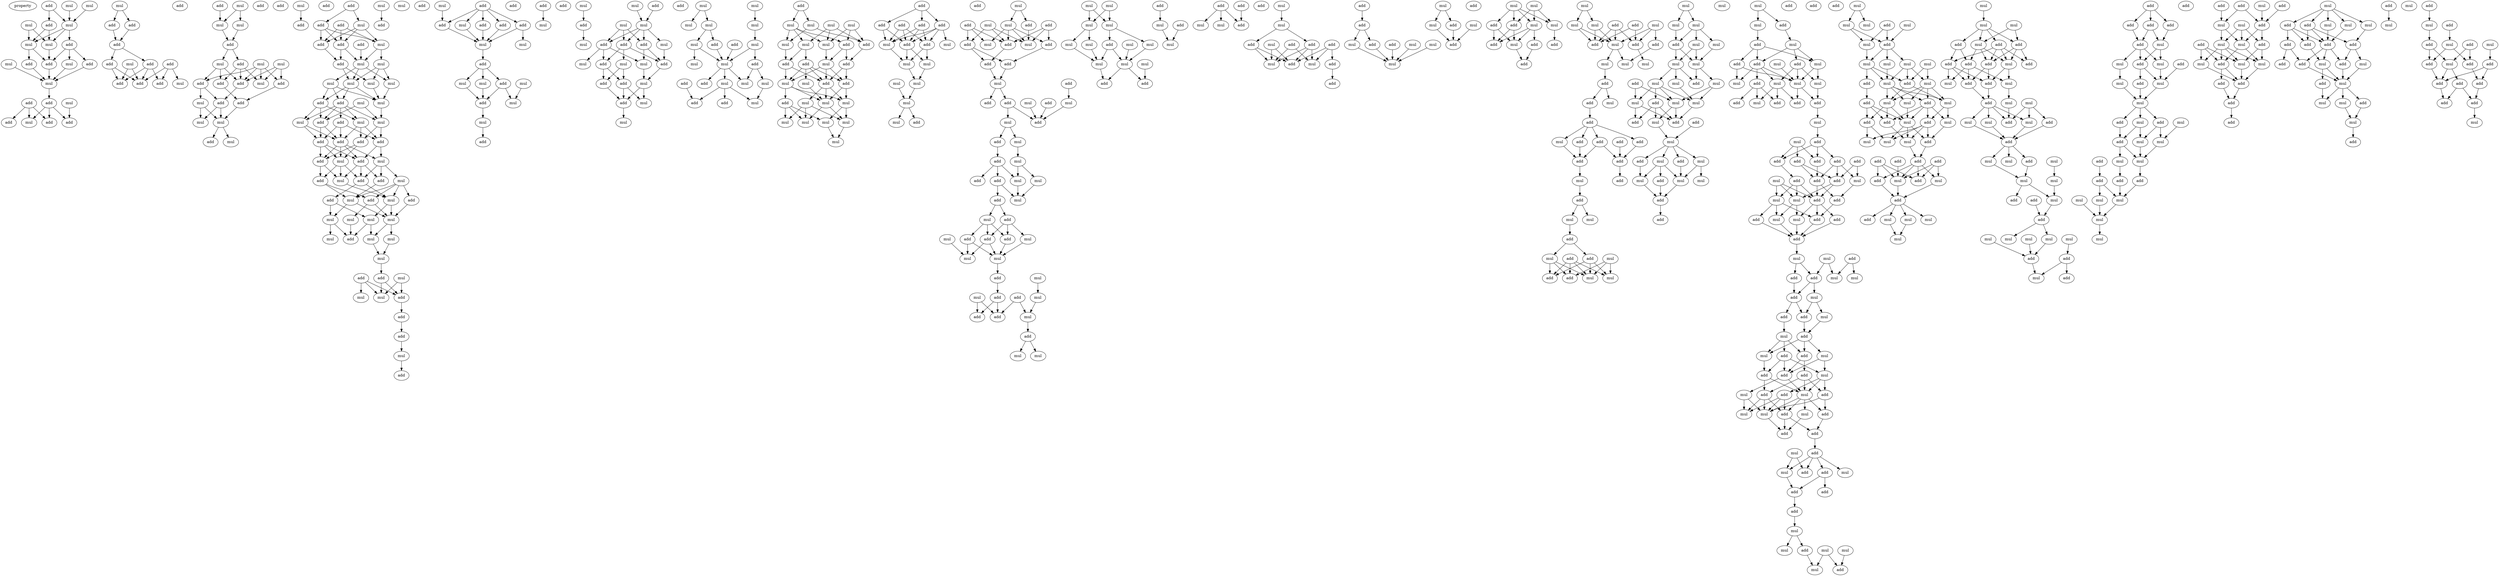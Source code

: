 digraph {
    node [fontcolor=black]
    property [mul=2,lf=1.5]
    0 [ label = add ];
    1 [ label = mul ];
    2 [ label = mul ];
    3 [ label = mul ];
    4 [ label = mul ];
    5 [ label = add ];
    6 [ label = mul ];
    7 [ label = mul ];
    8 [ label = add ];
    9 [ label = mul ];
    10 [ label = add ];
    11 [ label = add ];
    12 [ label = add ];
    13 [ label = mul ];
    14 [ label = mul ];
    15 [ label = add ];
    16 [ label = add ];
    17 [ label = mul ];
    18 [ label = add ];
    19 [ label = mul ];
    20 [ label = add ];
    21 [ label = add ];
    22 [ label = mul ];
    23 [ label = add ];
    24 [ label = add ];
    25 [ label = add ];
    26 [ label = add ];
    27 [ label = add ];
    28 [ label = add ];
    29 [ label = mul ];
    30 [ label = add ];
    31 [ label = add ];
    32 [ label = mul ];
    33 [ label = add ];
    34 [ label = add ];
    35 [ label = add ];
    36 [ label = mul ];
    37 [ label = mul ];
    38 [ label = mul ];
    39 [ label = add ];
    40 [ label = add ];
    41 [ label = mul ];
    42 [ label = mul ];
    43 [ label = mul ];
    44 [ label = add ];
    45 [ label = add ];
    46 [ label = add ];
    47 [ label = add ];
    48 [ label = mul ];
    49 [ label = add ];
    50 [ label = add ];
    51 [ label = mul ];
    52 [ label = mul ];
    53 [ label = mul ];
    54 [ label = add ];
    55 [ label = add ];
    56 [ label = add ];
    57 [ label = mul ];
    58 [ label = mul ];
    59 [ label = add ];
    60 [ label = add ];
    61 [ label = add ];
    62 [ label = mul ];
    63 [ label = add ];
    64 [ label = add ];
    65 [ label = add ];
    66 [ label = add ];
    67 [ label = mul ];
    68 [ label = add ];
    69 [ label = add ];
    70 [ label = mul ];
    71 [ label = mul ];
    72 [ label = mul ];
    73 [ label = mul ];
    74 [ label = mul ];
    75 [ label = mul ];
    76 [ label = mul ];
    77 [ label = add ];
    78 [ label = add ];
    79 [ label = mul ];
    80 [ label = mul ];
    81 [ label = add ];
    82 [ label = mul ];
    83 [ label = mul ];
    84 [ label = add ];
    85 [ label = add ];
    86 [ label = add ];
    87 [ label = add ];
    88 [ label = add ];
    89 [ label = add ];
    90 [ label = mul ];
    91 [ label = mul ];
    92 [ label = add ];
    93 [ label = add ];
    94 [ label = mul ];
    95 [ label = add ];
    96 [ label = mul ];
    97 [ label = add ];
    98 [ label = add ];
    99 [ label = add ];
    100 [ label = add ];
    101 [ label = mul ];
    102 [ label = mul ];
    103 [ label = mul ];
    104 [ label = mul ];
    105 [ label = mul ];
    106 [ label = mul ];
    107 [ label = mul ];
    108 [ label = add ];
    109 [ label = mul ];
    110 [ label = mul ];
    111 [ label = mul ];
    112 [ label = add ];
    113 [ label = add ];
    114 [ label = mul ];
    115 [ label = mul ];
    116 [ label = mul ];
    117 [ label = mul ];
    118 [ label = add ];
    119 [ label = mul ];
    120 [ label = add ];
    121 [ label = add ];
    122 [ label = add ];
    123 [ label = add ];
    124 [ label = mul ];
    125 [ label = add ];
    126 [ label = add ];
    127 [ label = mul ];
    128 [ label = mul ];
    129 [ label = add ];
    130 [ label = add ];
    131 [ label = add ];
    132 [ label = add ];
    133 [ label = mul ];
    134 [ label = mul ];
    135 [ label = add ];
    136 [ label = mul ];
    137 [ label = add ];
    138 [ label = mul ];
    139 [ label = add ];
    140 [ label = mul ];
    141 [ label = add ];
    142 [ label = mul ];
    143 [ label = mul ];
    144 [ label = add ];
    145 [ label = mul ];
    146 [ label = add ];
    147 [ label = add ];
    148 [ label = mul ];
    149 [ label = add ];
    150 [ label = mul ];
    151 [ label = mul ];
    152 [ label = add ];
    153 [ label = add ];
    154 [ label = mul ];
    155 [ label = mul ];
    156 [ label = add ];
    157 [ label = add ];
    158 [ label = add ];
    159 [ label = mul ];
    160 [ label = mul ];
    161 [ label = add ];
    162 [ label = mul ];
    163 [ label = add ];
    164 [ label = mul ];
    165 [ label = add ];
    166 [ label = add ];
    167 [ label = mul ];
    168 [ label = mul ];
    169 [ label = add ];
    170 [ label = mul ];
    171 [ label = mul ];
    172 [ label = mul ];
    173 [ label = mul ];
    174 [ label = mul ];
    175 [ label = mul ];
    176 [ label = mul ];
    177 [ label = add ];
    178 [ label = mul ];
    179 [ label = add ];
    180 [ label = mul ];
    181 [ label = add ];
    182 [ label = mul ];
    183 [ label = add ];
    184 [ label = mul ];
    185 [ label = add ];
    186 [ label = mul ];
    187 [ label = mul ];
    188 [ label = add ];
    189 [ label = mul ];
    190 [ label = add ];
    191 [ label = add ];
    192 [ label = mul ];
    193 [ label = mul ];
    194 [ label = mul ];
    195 [ label = mul ];
    196 [ label = add ];
    197 [ label = add ];
    198 [ label = mul ];
    199 [ label = mul ];
    200 [ label = mul ];
    201 [ label = add ];
    202 [ label = add ];
    203 [ label = mul ];
    204 [ label = add ];
    205 [ label = mul ];
    206 [ label = add ];
    207 [ label = add ];
    208 [ label = mul ];
    209 [ label = mul ];
    210 [ label = mul ];
    211 [ label = mul ];
    212 [ label = add ];
    213 [ label = mul ];
    214 [ label = mul ];
    215 [ label = mul ];
    216 [ label = mul ];
    217 [ label = mul ];
    218 [ label = add ];
    219 [ label = add ];
    220 [ label = add ];
    221 [ label = add ];
    222 [ label = add ];
    223 [ label = add ];
    224 [ label = mul ];
    225 [ label = add ];
    226 [ label = add ];
    227 [ label = mul ];
    228 [ label = mul ];
    229 [ label = mul ];
    230 [ label = mul ];
    231 [ label = mul ];
    232 [ label = mul ];
    233 [ label = mul ];
    234 [ label = add ];
    235 [ label = mul ];
    236 [ label = mul ];
    237 [ label = add ];
    238 [ label = add ];
    239 [ label = add ];
    240 [ label = mul ];
    241 [ label = add ];
    242 [ label = mul ];
    243 [ label = mul ];
    244 [ label = add ];
    245 [ label = add ];
    246 [ label = add ];
    247 [ label = add ];
    248 [ label = add ];
    249 [ label = mul ];
    250 [ label = add ];
    251 [ label = mul ];
    252 [ label = mul ];
    253 [ label = add ];
    254 [ label = add ];
    255 [ label = add ];
    256 [ label = mul ];
    257 [ label = add ];
    258 [ label = mul ];
    259 [ label = mul ];
    260 [ label = add ];
    261 [ label = add ];
    262 [ label = add ];
    263 [ label = mul ];
    264 [ label = mul ];
    265 [ label = add ];
    266 [ label = mul ];
    267 [ label = mul ];
    268 [ label = add ];
    269 [ label = add ];
    270 [ label = add ];
    271 [ label = mul ];
    272 [ label = mul ];
    273 [ label = add ];
    274 [ label = mul ];
    275 [ label = mul ];
    276 [ label = add ];
    277 [ label = mul ];
    278 [ label = add ];
    279 [ label = mul ];
    280 [ label = add ];
    281 [ label = mul ];
    282 [ label = add ];
    283 [ label = add ];
    284 [ label = mul ];
    285 [ label = add ];
    286 [ label = mul ];
    287 [ label = mul ];
    288 [ label = mul ];
    289 [ label = mul ];
    290 [ label = mul ];
    291 [ label = mul ];
    292 [ label = mul ];
    293 [ label = mul ];
    294 [ label = mul ];
    295 [ label = mul ];
    296 [ label = add ];
    297 [ label = mul ];
    298 [ label = mul ];
    299 [ label = mul ];
    300 [ label = add ];
    301 [ label = add ];
    302 [ label = add ];
    303 [ label = add ];
    304 [ label = mul ];
    305 [ label = mul ];
    306 [ label = add ];
    307 [ label = add ];
    308 [ label = mul ];
    309 [ label = add ];
    310 [ label = add ];
    311 [ label = mul ];
    312 [ label = mul ];
    313 [ label = mul ];
    314 [ label = add ];
    315 [ label = add ];
    316 [ label = add ];
    317 [ label = mul ];
    318 [ label = add ];
    319 [ label = mul ];
    320 [ label = add ];
    321 [ label = add ];
    322 [ label = mul ];
    323 [ label = add ];
    324 [ label = add ];
    325 [ label = add ];
    326 [ label = mul ];
    327 [ label = add ];
    328 [ label = mul ];
    329 [ label = add ];
    330 [ label = mul ];
    331 [ label = mul ];
    332 [ label = mul ];
    333 [ label = mul ];
    334 [ label = mul ];
    335 [ label = add ];
    336 [ label = add ];
    337 [ label = add ];
    338 [ label = mul ];
    339 [ label = mul ];
    340 [ label = add ];
    341 [ label = mul ];
    342 [ label = mul ];
    343 [ label = add ];
    344 [ label = add ];
    345 [ label = add ];
    346 [ label = add ];
    347 [ label = mul ];
    348 [ label = add ];
    349 [ label = mul ];
    350 [ label = mul ];
    351 [ label = mul ];
    352 [ label = mul ];
    353 [ label = add ];
    354 [ label = add ];
    355 [ label = add ];
    356 [ label = mul ];
    357 [ label = add ];
    358 [ label = add ];
    359 [ label = mul ];
    360 [ label = mul ];
    361 [ label = mul ];
    362 [ label = add ];
    363 [ label = add ];
    364 [ label = mul ];
    365 [ label = add ];
    366 [ label = mul ];
    367 [ label = add ];
    368 [ label = add ];
    369 [ label = add ];
    370 [ label = add ];
    371 [ label = add ];
    372 [ label = add ];
    373 [ label = add ];
    374 [ label = mul ];
    375 [ label = add ];
    376 [ label = mul ];
    377 [ label = mul ];
    378 [ label = add ];
    379 [ label = mul ];
    380 [ label = mul ];
    381 [ label = add ];
    382 [ label = add ];
    383 [ label = mul ];
    384 [ label = add ];
    385 [ label = add ];
    386 [ label = mul ];
    387 [ label = mul ];
    388 [ label = mul ];
    389 [ label = mul ];
    390 [ label = mul ];
    391 [ label = mul ];
    392 [ label = add ];
    393 [ label = mul ];
    394 [ label = mul ];
    395 [ label = mul ];
    396 [ label = mul ];
    397 [ label = mul ];
    398 [ label = add ];
    399 [ label = add ];
    400 [ label = mul ];
    401 [ label = add ];
    402 [ label = mul ];
    403 [ label = mul ];
    404 [ label = mul ];
    405 [ label = add ];
    406 [ label = mul ];
    407 [ label = add ];
    408 [ label = add ];
    409 [ label = mul ];
    410 [ label = add ];
    411 [ label = mul ];
    412 [ label = add ];
    413 [ label = mul ];
    414 [ label = add ];
    415 [ label = mul ];
    416 [ label = mul ];
    417 [ label = mul ];
    418 [ label = add ];
    419 [ label = mul ];
    420 [ label = add ];
    421 [ label = add ];
    422 [ label = add ];
    423 [ label = mul ];
    424 [ label = add ];
    425 [ label = mul ];
    426 [ label = mul ];
    427 [ label = add ];
    428 [ label = add ];
    429 [ label = add ];
    430 [ label = mul ];
    431 [ label = mul ];
    432 [ label = mul ];
    433 [ label = mul ];
    434 [ label = add ];
    435 [ label = mul ];
    436 [ label = mul ];
    437 [ label = add ];
    438 [ label = add ];
    439 [ label = add ];
    440 [ label = add ];
    441 [ label = mul ];
    442 [ label = add ];
    443 [ label = mul ];
    444 [ label = add ];
    445 [ label = add ];
    446 [ label = add ];
    447 [ label = add ];
    448 [ label = add ];
    449 [ label = mul ];
    450 [ label = add ];
    451 [ label = mul ];
    452 [ label = add ];
    453 [ label = add ];
    454 [ label = mul ];
    455 [ label = add ];
    456 [ label = add ];
    457 [ label = mul ];
    458 [ label = mul ];
    459 [ label = mul ];
    460 [ label = add ];
    461 [ label = add ];
    462 [ label = add ];
    463 [ label = add ];
    464 [ label = mul ];
    465 [ label = add ];
    466 [ label = mul ];
    467 [ label = add ];
    468 [ label = add ];
    469 [ label = mul ];
    470 [ label = mul ];
    471 [ label = add ];
    472 [ label = mul ];
    473 [ label = add ];
    474 [ label = add ];
    475 [ label = add ];
    476 [ label = mul ];
    477 [ label = add ];
    478 [ label = mul ];
    479 [ label = mul ];
    480 [ label = mul ];
    481 [ label = add ];
    482 [ label = add ];
    483 [ label = add ];
    484 [ label = mul ];
    485 [ label = add ];
    486 [ label = add ];
    487 [ label = mul ];
    488 [ label = add ];
    489 [ label = add ];
    490 [ label = add ];
    491 [ label = mul ];
    492 [ label = add ];
    493 [ label = mul ];
    494 [ label = mul ];
    495 [ label = add ];
    496 [ label = mul ];
    497 [ label = add ];
    498 [ label = add ];
    499 [ label = add ];
    500 [ label = mul ];
    501 [ label = add ];
    502 [ label = mul ];
    503 [ label = add ];
    504 [ label = mul ];
    505 [ label = add ];
    506 [ label = add ];
    507 [ label = add ];
    508 [ label = mul ];
    509 [ label = mul ];
    510 [ label = mul ];
    511 [ label = add ];
    512 [ label = add ];
    513 [ label = mul ];
    514 [ label = add ];
    515 [ label = mul ];
    516 [ label = mul ];
    517 [ label = add ];
    518 [ label = mul ];
    519 [ label = mul ];
    520 [ label = mul ];
    521 [ label = add ];
    522 [ label = mul ];
    523 [ label = mul ];
    524 [ label = mul ];
    525 [ label = mul ];
    526 [ label = mul ];
    527 [ label = mul ];
    528 [ label = add ];
    529 [ label = mul ];
    530 [ label = add ];
    531 [ label = mul ];
    532 [ label = add ];
    533 [ label = add ];
    534 [ label = mul ];
    535 [ label = mul ];
    536 [ label = mul ];
    537 [ label = add ];
    538 [ label = mul ];
    539 [ label = add ];
    540 [ label = add ];
    541 [ label = mul ];
    542 [ label = mul ];
    543 [ label = add ];
    544 [ label = mul ];
    545 [ label = add ];
    546 [ label = add ];
    547 [ label = add ];
    548 [ label = add ];
    549 [ label = add ];
    550 [ label = add ];
    551 [ label = mul ];
    552 [ label = mul ];
    553 [ label = add ];
    554 [ label = add ];
    555 [ label = mul ];
    556 [ label = mul ];
    557 [ label = mul ];
    558 [ label = mul ];
    559 [ label = mul ];
    560 [ label = mul ];
    561 [ label = mul ];
    562 [ label = add ];
    563 [ label = add ];
    564 [ label = mul ];
    565 [ label = add ];
    566 [ label = add ];
    567 [ label = mul ];
    568 [ label = add ];
    569 [ label = add ];
    570 [ label = add ];
    571 [ label = add ];
    572 [ label = mul ];
    573 [ label = mul ];
    574 [ label = add ];
    575 [ label = mul ];
    576 [ label = mul ];
    577 [ label = add ];
    578 [ label = mul ];
    579 [ label = mul ];
    580 [ label = mul ];
    581 [ label = add ];
    582 [ label = add ];
    583 [ label = add ];
    584 [ label = mul ];
    585 [ label = mul ];
    586 [ label = add ];
    587 [ label = mul ];
    588 [ label = mul ];
    589 [ label = mul ];
    590 [ label = add ];
    591 [ label = add ];
    592 [ label = mul ];
    593 [ label = add ];
    594 [ label = mul ];
    595 [ label = mul ];
    596 [ label = mul ];
    597 [ label = mul ];
    598 [ label = mul ];
    599 [ label = add ];
    600 [ label = add ];
    601 [ label = add ];
    602 [ label = add ];
    603 [ label = mul ];
    604 [ label = add ];
    605 [ label = add ];
    606 [ label = add ];
    607 [ label = mul ];
    608 [ label = add ];
    609 [ label = mul ];
    610 [ label = add ];
    611 [ label = add ];
    612 [ label = mul ];
    613 [ label = mul ];
    614 [ label = add ];
    615 [ label = mul ];
    616 [ label = mul ];
    617 [ label = mul ];
    618 [ label = mul ];
    619 [ label = add ];
    620 [ label = add ];
    621 [ label = mul ];
    622 [ label = add ];
    623 [ label = mul ];
    624 [ label = add ];
    625 [ label = mul ];
    626 [ label = mul ];
    627 [ label = add ];
    628 [ label = add ];
    629 [ label = add ];
    630 [ label = mul ];
    631 [ label = add ];
    632 [ label = mul ];
    633 [ label = mul ];
    634 [ label = mul ];
    635 [ label = add ];
    636 [ label = mul ];
    637 [ label = mul ];
    638 [ label = add ];
    639 [ label = add ];
    640 [ label = mul ];
    641 [ label = add ];
    642 [ label = mul ];
    643 [ label = mul ];
    644 [ label = add ];
    645 [ label = add ];
    646 [ label = mul ];
    647 [ label = add ];
    648 [ label = mul ];
    649 [ label = mul ];
    650 [ label = mul ];
    651 [ label = add ];
    652 [ label = add ];
    653 [ label = add ];
    654 [ label = add ];
    655 [ label = mul ];
    656 [ label = add ];
    657 [ label = mul ];
    658 [ label = mul ];
    659 [ label = mul ];
    660 [ label = add ];
    661 [ label = add ];
    662 [ label = add ];
    663 [ label = add ];
    664 [ label = add ];
    665 [ label = add ];
    666 [ label = add ];
    667 [ label = mul ];
    668 [ label = add ];
    669 [ label = mul ];
    670 [ label = add ];
    671 [ label = mul ];
    672 [ label = add ];
    673 [ label = mul ];
    674 [ label = mul ];
    675 [ label = add ];
    676 [ label = mul ];
    677 [ label = mul ];
    678 [ label = mul ];
    679 [ label = add ];
    680 [ label = add ];
    681 [ label = add ];
    682 [ label = mul ];
    683 [ label = mul ];
    684 [ label = add ];
    685 [ label = mul ];
    686 [ label = add ];
    687 [ label = mul ];
    688 [ label = add ];
    689 [ label = add ];
    690 [ label = add ];
    691 [ label = add ];
    692 [ label = add ];
    693 [ label = add ];
    694 [ label = add ];
    695 [ label = add ];
    696 [ label = mul ];
    0 -> 4 [ name = 0 ];
    0 -> 5 [ name = 1 ];
    1 -> 4 [ name = 2 ];
    2 -> 4 [ name = 3 ];
    3 -> 6 [ name = 4 ];
    3 -> 7 [ name = 5 ];
    4 -> 6 [ name = 6 ];
    4 -> 7 [ name = 7 ];
    4 -> 8 [ name = 8 ];
    5 -> 6 [ name = 9 ];
    5 -> 7 [ name = 10 ];
    6 -> 10 [ name = 11 ];
    7 -> 10 [ name = 12 ];
    7 -> 12 [ name = 13 ];
    8 -> 10 [ name = 14 ];
    8 -> 11 [ name = 15 ];
    8 -> 13 [ name = 16 ];
    9 -> 14 [ name = 17 ];
    10 -> 14 [ name = 18 ];
    11 -> 14 [ name = 19 ];
    12 -> 14 [ name = 20 ];
    13 -> 14 [ name = 21 ];
    14 -> 16 [ name = 22 ];
    15 -> 18 [ name = 23 ];
    15 -> 19 [ name = 24 ];
    15 -> 20 [ name = 25 ];
    16 -> 19 [ name = 26 ];
    16 -> 20 [ name = 27 ];
    16 -> 21 [ name = 28 ];
    17 -> 21 [ name = 29 ];
    22 -> 23 [ name = 30 ];
    22 -> 24 [ name = 31 ];
    23 -> 26 [ name = 32 ];
    24 -> 26 [ name = 33 ];
    26 -> 28 [ name = 34 ];
    26 -> 30 [ name = 35 ];
    27 -> 31 [ name = 36 ];
    27 -> 32 [ name = 37 ];
    27 -> 34 [ name = 38 ];
    28 -> 33 [ name = 39 ];
    28 -> 34 [ name = 40 ];
    29 -> 33 [ name = 41 ];
    29 -> 34 [ name = 42 ];
    30 -> 31 [ name = 43 ];
    30 -> 33 [ name = 44 ];
    30 -> 34 [ name = 45 ];
    35 -> 37 [ name = 46 ];
    36 -> 37 [ name = 47 ];
    36 -> 38 [ name = 48 ];
    37 -> 39 [ name = 49 ];
    38 -> 39 [ name = 50 ];
    39 -> 40 [ name = 51 ];
    39 -> 42 [ name = 52 ];
    40 -> 44 [ name = 53 ];
    40 -> 47 [ name = 54 ];
    40 -> 48 [ name = 55 ];
    41 -> 45 [ name = 56 ];
    41 -> 47 [ name = 57 ];
    41 -> 48 [ name = 58 ];
    42 -> 44 [ name = 59 ];
    42 -> 46 [ name = 60 ];
    42 -> 47 [ name = 61 ];
    43 -> 45 [ name = 62 ];
    43 -> 46 [ name = 63 ];
    43 -> 47 [ name = 64 ];
    43 -> 48 [ name = 65 ];
    44 -> 49 [ name = 66 ];
    45 -> 49 [ name = 67 ];
    46 -> 50 [ name = 68 ];
    46 -> 51 [ name = 69 ];
    47 -> 50 [ name = 70 ];
    49 -> 53 [ name = 71 ];
    50 -> 52 [ name = 72 ];
    50 -> 53 [ name = 73 ];
    51 -> 52 [ name = 74 ];
    51 -> 53 [ name = 75 ];
    53 -> 54 [ name = 76 ];
    53 -> 57 [ name = 77 ];
    58 -> 59 [ name = 78 ];
    61 -> 62 [ name = 79 ];
    61 -> 64 [ name = 80 ];
    62 -> 65 [ name = 81 ];
    62 -> 67 [ name = 82 ];
    62 -> 68 [ name = 83 ];
    63 -> 65 [ name = 84 ];
    63 -> 67 [ name = 85 ];
    63 -> 68 [ name = 86 ];
    64 -> 65 [ name = 87 ];
    64 -> 67 [ name = 88 ];
    64 -> 68 [ name = 89 ];
    65 -> 69 [ name = 90 ];
    65 -> 71 [ name = 91 ];
    66 -> 71 [ name = 92 ];
    67 -> 70 [ name = 93 ];
    67 -> 71 [ name = 94 ];
    68 -> 69 [ name = 95 ];
    69 -> 72 [ name = 96 ];
    69 -> 74 [ name = 97 ];
    70 -> 72 [ name = 98 ];
    70 -> 73 [ name = 99 ];
    70 -> 74 [ name = 100 ];
    71 -> 72 [ name = 101 ];
    71 -> 73 [ name = 102 ];
    71 -> 75 [ name = 103 ];
    72 -> 76 [ name = 104 ];
    72 -> 77 [ name = 105 ];
    72 -> 78 [ name = 106 ];
    73 -> 76 [ name = 107 ];
    74 -> 76 [ name = 108 ];
    75 -> 76 [ name = 109 ];
    75 -> 77 [ name = 110 ];
    75 -> 78 [ name = 111 ];
    76 -> 82 [ name = 112 ];
    77 -> 80 [ name = 113 ];
    77 -> 81 [ name = 114 ];
    77 -> 82 [ name = 115 ];
    77 -> 83 [ name = 116 ];
    77 -> 84 [ name = 117 ];
    78 -> 80 [ name = 118 ];
    78 -> 81 [ name = 119 ];
    78 -> 83 [ name = 120 ];
    79 -> 81 [ name = 121 ];
    79 -> 82 [ name = 122 ];
    80 -> 87 [ name = 123 ];
    80 -> 88 [ name = 124 ];
    81 -> 87 [ name = 125 ];
    81 -> 88 [ name = 126 ];
    82 -> 85 [ name = 127 ];
    82 -> 86 [ name = 128 ];
    83 -> 85 [ name = 129 ];
    83 -> 86 [ name = 130 ];
    83 -> 88 [ name = 131 ];
    84 -> 86 [ name = 132 ];
    84 -> 87 [ name = 133 ];
    84 -> 88 [ name = 134 ];
    85 -> 91 [ name = 135 ];
    85 -> 92 [ name = 136 ];
    86 -> 89 [ name = 137 ];
    86 -> 90 [ name = 138 ];
    87 -> 89 [ name = 139 ];
    87 -> 91 [ name = 140 ];
    87 -> 92 [ name = 141 ];
    88 -> 89 [ name = 142 ];
    88 -> 90 [ name = 143 ];
    88 -> 91 [ name = 144 ];
    88 -> 92 [ name = 145 ];
    89 -> 93 [ name = 146 ];
    89 -> 94 [ name = 147 ];
    89 -> 97 [ name = 148 ];
    90 -> 93 [ name = 149 ];
    90 -> 96 [ name = 150 ];
    90 -> 97 [ name = 151 ];
    91 -> 93 [ name = 152 ];
    91 -> 94 [ name = 153 ];
    91 -> 95 [ name = 154 ];
    92 -> 94 [ name = 155 ];
    92 -> 95 [ name = 156 ];
    93 -> 100 [ name = 157 ];
    93 -> 101 [ name = 158 ];
    94 -> 101 [ name = 159 ];
    95 -> 99 [ name = 160 ];
    95 -> 102 [ name = 161 ];
    96 -> 98 [ name = 162 ];
    96 -> 99 [ name = 163 ];
    96 -> 101 [ name = 164 ];
    96 -> 102 [ name = 165 ];
    97 -> 102 [ name = 166 ];
    98 -> 104 [ name = 167 ];
    99 -> 104 [ name = 168 ];
    99 -> 105 [ name = 169 ];
    100 -> 103 [ name = 170 ];
    100 -> 106 [ name = 171 ];
    101 -> 104 [ name = 172 ];
    101 -> 106 [ name = 173 ];
    102 -> 103 [ name = 174 ];
    102 -> 104 [ name = 175 ];
    103 -> 108 [ name = 176 ];
    103 -> 110 [ name = 177 ];
    104 -> 107 [ name = 178 ];
    104 -> 109 [ name = 179 ];
    105 -> 108 [ name = 180 ];
    106 -> 108 [ name = 181 ];
    106 -> 109 [ name = 182 ];
    107 -> 111 [ name = 183 ];
    109 -> 111 [ name = 184 ];
    111 -> 113 [ name = 185 ];
    112 -> 116 [ name = 186 ];
    112 -> 119 [ name = 187 ];
    112 -> 120 [ name = 188 ];
    113 -> 116 [ name = 189 ];
    113 -> 120 [ name = 190 ];
    114 -> 116 [ name = 191 ];
    114 -> 120 [ name = 192 ];
    115 -> 118 [ name = 193 ];
    120 -> 121 [ name = 194 ];
    121 -> 122 [ name = 195 ];
    122 -> 124 [ name = 196 ];
    124 -> 125 [ name = 197 ];
    126 -> 128 [ name = 198 ];
    126 -> 129 [ name = 199 ];
    126 -> 130 [ name = 200 ];
    126 -> 131 [ name = 201 ];
    126 -> 132 [ name = 202 ];
    127 -> 129 [ name = 203 ];
    128 -> 134 [ name = 204 ];
    129 -> 134 [ name = 205 ];
    130 -> 134 [ name = 206 ];
    131 -> 134 [ name = 207 ];
    132 -> 133 [ name = 208 ];
    132 -> 134 [ name = 209 ];
    134 -> 135 [ name = 210 ];
    135 -> 136 [ name = 211 ];
    135 -> 139 [ name = 212 ];
    135 -> 140 [ name = 213 ];
    136 -> 141 [ name = 214 ];
    138 -> 142 [ name = 215 ];
    139 -> 141 [ name = 216 ];
    139 -> 142 [ name = 217 ];
    140 -> 141 [ name = 218 ];
    141 -> 143 [ name = 219 ];
    143 -> 147 [ name = 220 ];
    144 -> 145 [ name = 221 ];
    148 -> 149 [ name = 222 ];
    149 -> 150 [ name = 223 ];
    151 -> 154 [ name = 224 ];
    153 -> 154 [ name = 225 ];
    154 -> 156 [ name = 226 ];
    154 -> 157 [ name = 227 ];
    154 -> 158 [ name = 228 ];
    154 -> 159 [ name = 229 ];
    155 -> 156 [ name = 230 ];
    155 -> 157 [ name = 231 ];
    155 -> 158 [ name = 232 ];
    156 -> 160 [ name = 233 ];
    156 -> 161 [ name = 234 ];
    156 -> 163 [ name = 235 ];
    157 -> 161 [ name = 236 ];
    157 -> 162 [ name = 237 ];
    158 -> 162 [ name = 238 ];
    158 -> 163 [ name = 239 ];
    158 -> 164 [ name = 240 ];
    159 -> 161 [ name = 241 ];
    160 -> 165 [ name = 242 ];
    160 -> 166 [ name = 243 ];
    161 -> 167 [ name = 244 ];
    162 -> 167 [ name = 245 ];
    163 -> 165 [ name = 246 ];
    163 -> 166 [ name = 247 ];
    165 -> 169 [ name = 248 ];
    166 -> 168 [ name = 249 ];
    166 -> 169 [ name = 250 ];
    167 -> 168 [ name = 251 ];
    167 -> 169 [ name = 252 ];
    169 -> 170 [ name = 253 ];
    171 -> 174 [ name = 254 ];
    171 -> 175 [ name = 255 ];
    172 -> 173 [ name = 256 ];
    173 -> 176 [ name = 257 ];
    174 -> 177 [ name = 258 ];
    174 -> 178 [ name = 259 ];
    176 -> 181 [ name = 260 ];
    176 -> 182 [ name = 261 ];
    177 -> 182 [ name = 262 ];
    178 -> 180 [ name = 263 ];
    178 -> 182 [ name = 264 ];
    179 -> 182 [ name = 265 ];
    181 -> 184 [ name = 266 ];
    181 -> 187 [ name = 267 ];
    182 -> 185 [ name = 268 ];
    182 -> 186 [ name = 269 ];
    182 -> 187 [ name = 270 ];
    183 -> 188 [ name = 271 ];
    184 -> 189 [ name = 272 ];
    186 -> 188 [ name = 273 ];
    186 -> 189 [ name = 274 ];
    186 -> 190 [ name = 275 ];
    191 -> 194 [ name = 276 ];
    191 -> 195 [ name = 277 ];
    192 -> 197 [ name = 278 ];
    192 -> 199 [ name = 279 ];
    192 -> 200 [ name = 280 ];
    193 -> 196 [ name = 281 ];
    193 -> 197 [ name = 282 ];
    193 -> 200 [ name = 283 ];
    194 -> 196 [ name = 284 ];
    194 -> 198 [ name = 285 ];
    194 -> 199 [ name = 286 ];
    194 -> 200 [ name = 287 ];
    195 -> 197 [ name = 288 ];
    195 -> 198 [ name = 289 ];
    196 -> 201 [ name = 290 ];
    196 -> 203 [ name = 291 ];
    197 -> 201 [ name = 292 ];
    198 -> 202 [ name = 293 ];
    199 -> 202 [ name = 294 ];
    199 -> 204 [ name = 295 ];
    200 -> 203 [ name = 296 ];
    201 -> 206 [ name = 297 ];
    201 -> 207 [ name = 298 ];
    202 -> 205 [ name = 299 ];
    202 -> 206 [ name = 300 ];
    203 -> 205 [ name = 301 ];
    203 -> 206 [ name = 302 ];
    203 -> 207 [ name = 303 ];
    204 -> 205 [ name = 304 ];
    204 -> 206 [ name = 305 ];
    204 -> 207 [ name = 306 ];
    204 -> 208 [ name = 307 ];
    205 -> 210 [ name = 308 ];
    205 -> 211 [ name = 309 ];
    205 -> 212 [ name = 310 ];
    206 -> 209 [ name = 311 ];
    206 -> 210 [ name = 312 ];
    206 -> 211 [ name = 313 ];
    207 -> 210 [ name = 314 ];
    207 -> 211 [ name = 315 ];
    208 -> 210 [ name = 316 ];
    209 -> 214 [ name = 317 ];
    209 -> 215 [ name = 318 ];
    209 -> 216 [ name = 319 ];
    210 -> 214 [ name = 320 ];
    210 -> 215 [ name = 321 ];
    211 -> 213 [ name = 322 ];
    211 -> 214 [ name = 323 ];
    212 -> 213 [ name = 324 ];
    212 -> 215 [ name = 325 ];
    212 -> 216 [ name = 326 ];
    213 -> 217 [ name = 327 ];
    214 -> 217 [ name = 328 ];
    218 -> 219 [ name = 329 ];
    218 -> 220 [ name = 330 ];
    218 -> 222 [ name = 331 ];
    219 -> 224 [ name = 332 ];
    219 -> 225 [ name = 333 ];
    219 -> 226 [ name = 334 ];
    219 -> 227 [ name = 335 ];
    220 -> 224 [ name = 336 ];
    220 -> 225 [ name = 337 ];
    220 -> 226 [ name = 338 ];
    221 -> 224 [ name = 339 ];
    221 -> 225 [ name = 340 ];
    221 -> 226 [ name = 341 ];
    222 -> 224 [ name = 342 ];
    222 -> 226 [ name = 343 ];
    224 -> 229 [ name = 344 ];
    225 -> 228 [ name = 345 ];
    225 -> 229 [ name = 346 ];
    226 -> 228 [ name = 347 ];
    226 -> 229 [ name = 348 ];
    228 -> 231 [ name = 349 ];
    229 -> 231 [ name = 350 ];
    230 -> 232 [ name = 351 ];
    231 -> 232 [ name = 352 ];
    232 -> 233 [ name = 353 ];
    232 -> 234 [ name = 354 ];
    235 -> 236 [ name = 355 ];
    235 -> 237 [ name = 356 ];
    236 -> 241 [ name = 357 ];
    236 -> 242 [ name = 358 ];
    236 -> 243 [ name = 359 ];
    236 -> 244 [ name = 360 ];
    237 -> 242 [ name = 361 ];
    238 -> 243 [ name = 362 ];
    238 -> 244 [ name = 363 ];
    238 -> 245 [ name = 364 ];
    239 -> 241 [ name = 365 ];
    239 -> 242 [ name = 366 ];
    239 -> 244 [ name = 367 ];
    240 -> 242 [ name = 368 ];
    240 -> 244 [ name = 369 ];
    240 -> 245 [ name = 370 ];
    241 -> 247 [ name = 371 ];
    244 -> 246 [ name = 372 ];
    245 -> 246 [ name = 373 ];
    245 -> 247 [ name = 374 ];
    246 -> 249 [ name = 375 ];
    247 -> 249 [ name = 376 ];
    248 -> 252 [ name = 377 ];
    249 -> 250 [ name = 378 ];
    249 -> 253 [ name = 379 ];
    251 -> 255 [ name = 380 ];
    252 -> 255 [ name = 381 ];
    253 -> 255 [ name = 382 ];
    253 -> 256 [ name = 383 ];
    254 -> 255 [ name = 384 ];
    256 -> 257 [ name = 385 ];
    256 -> 258 [ name = 386 ];
    257 -> 260 [ name = 387 ];
    258 -> 259 [ name = 388 ];
    259 -> 263 [ name = 389 ];
    259 -> 264 [ name = 390 ];
    260 -> 261 [ name = 391 ];
    260 -> 262 [ name = 392 ];
    260 -> 264 [ name = 393 ];
    262 -> 265 [ name = 394 ];
    262 -> 266 [ name = 395 ];
    263 -> 266 [ name = 396 ];
    264 -> 266 [ name = 397 ];
    265 -> 267 [ name = 398 ];
    265 -> 268 [ name = 399 ];
    267 -> 269 [ name = 400 ];
    267 -> 270 [ name = 401 ];
    267 -> 273 [ name = 402 ];
    268 -> 269 [ name = 403 ];
    268 -> 271 [ name = 404 ];
    268 -> 273 [ name = 405 ];
    269 -> 274 [ name = 406 ];
    269 -> 275 [ name = 407 ];
    270 -> 274 [ name = 408 ];
    270 -> 275 [ name = 409 ];
    271 -> 274 [ name = 410 ];
    272 -> 275 [ name = 411 ];
    273 -> 274 [ name = 412 ];
    274 -> 276 [ name = 413 ];
    276 -> 278 [ name = 414 ];
    277 -> 279 [ name = 415 ];
    278 -> 282 [ name = 416 ];
    278 -> 283 [ name = 417 ];
    279 -> 284 [ name = 418 ];
    280 -> 283 [ name = 419 ];
    280 -> 284 [ name = 420 ];
    281 -> 282 [ name = 421 ];
    281 -> 283 [ name = 422 ];
    284 -> 285 [ name = 423 ];
    285 -> 286 [ name = 424 ];
    285 -> 289 [ name = 425 ];
    287 -> 290 [ name = 426 ];
    287 -> 291 [ name = 427 ];
    288 -> 290 [ name = 428 ];
    288 -> 291 [ name = 429 ];
    290 -> 293 [ name = 430 ];
    290 -> 294 [ name = 431 ];
    291 -> 292 [ name = 432 ];
    291 -> 296 [ name = 433 ];
    292 -> 299 [ name = 434 ];
    293 -> 298 [ name = 435 ];
    294 -> 298 [ name = 436 ];
    295 -> 299 [ name = 437 ];
    296 -> 298 [ name = 438 ];
    296 -> 299 [ name = 439 ];
    297 -> 301 [ name = 440 ];
    298 -> 300 [ name = 441 ];
    299 -> 300 [ name = 442 ];
    299 -> 301 [ name = 443 ];
    302 -> 304 [ name = 444 ];
    303 -> 305 [ name = 445 ];
    304 -> 305 [ name = 446 ];
    306 -> 308 [ name = 447 ];
    306 -> 309 [ name = 448 ];
    306 -> 311 [ name = 449 ];
    307 -> 309 [ name = 450 ];
    312 -> 313 [ name = 451 ];
    313 -> 316 [ name = 452 ];
    313 -> 318 [ name = 453 ];
    314 -> 319 [ name = 454 ];
    314 -> 320 [ name = 455 ];
    314 -> 321 [ name = 456 ];
    315 -> 319 [ name = 457 ];
    315 -> 322 [ name = 458 ];
    316 -> 320 [ name = 459 ];
    316 -> 322 [ name = 460 ];
    317 -> 320 [ name = 461 ];
    317 -> 322 [ name = 462 ];
    318 -> 319 [ name = 463 ];
    318 -> 320 [ name = 464 ];
    318 -> 322 [ name = 465 ];
    321 -> 323 [ name = 466 ];
    324 -> 325 [ name = 467 ];
    325 -> 326 [ name = 468 ];
    325 -> 329 [ name = 469 ];
    326 -> 331 [ name = 470 ];
    327 -> 331 [ name = 471 ];
    328 -> 331 [ name = 472 ];
    329 -> 331 [ name = 473 ];
    330 -> 331 [ name = 474 ];
    332 -> 333 [ name = 475 ];
    332 -> 335 [ name = 476 ];
    333 -> 337 [ name = 477 ];
    334 -> 337 [ name = 478 ];
    335 -> 337 [ name = 479 ];
    338 -> 340 [ name = 480 ];
    338 -> 341 [ name = 481 ];
    338 -> 342 [ name = 482 ];
    339 -> 340 [ name = 483 ];
    339 -> 341 [ name = 484 ];
    339 -> 342 [ name = 485 ];
    339 -> 343 [ name = 486 ];
    340 -> 346 [ name = 487 ];
    340 -> 347 [ name = 488 ];
    341 -> 344 [ name = 489 ];
    341 -> 346 [ name = 490 ];
    341 -> 347 [ name = 491 ];
    342 -> 345 [ name = 492 ];
    343 -> 346 [ name = 493 ];
    343 -> 347 [ name = 494 ];
    344 -> 348 [ name = 495 ];
    347 -> 348 [ name = 496 ];
    349 -> 350 [ name = 497 ];
    349 -> 352 [ name = 498 ];
    350 -> 356 [ name = 499 ];
    350 -> 358 [ name = 500 ];
    351 -> 355 [ name = 501 ];
    351 -> 356 [ name = 502 ];
    351 -> 357 [ name = 503 ];
    352 -> 356 [ name = 504 ];
    352 -> 358 [ name = 505 ];
    353 -> 355 [ name = 506 ];
    353 -> 358 [ name = 507 ];
    354 -> 355 [ name = 508 ];
    354 -> 356 [ name = 509 ];
    354 -> 358 [ name = 510 ];
    355 -> 359 [ name = 511 ];
    356 -> 360 [ name = 512 ];
    356 -> 361 [ name = 513 ];
    357 -> 361 [ name = 514 ];
    360 -> 362 [ name = 515 ];
    362 -> 363 [ name = 516 ];
    362 -> 364 [ name = 517 ];
    363 -> 365 [ name = 518 ];
    365 -> 366 [ name = 519 ];
    365 -> 368 [ name = 520 ];
    365 -> 369 [ name = 521 ];
    365 -> 370 [ name = 522 ];
    366 -> 372 [ name = 523 ];
    367 -> 371 [ name = 524 ];
    368 -> 372 [ name = 525 ];
    369 -> 371 [ name = 526 ];
    370 -> 371 [ name = 527 ];
    370 -> 372 [ name = 528 ];
    371 -> 373 [ name = 529 ];
    372 -> 374 [ name = 530 ];
    374 -> 375 [ name = 531 ];
    375 -> 376 [ name = 532 ];
    375 -> 377 [ name = 533 ];
    376 -> 378 [ name = 534 ];
    378 -> 379 [ name = 535 ];
    378 -> 382 [ name = 536 ];
    379 -> 384 [ name = 537 ];
    379 -> 385 [ name = 538 ];
    379 -> 386 [ name = 539 ];
    380 -> 383 [ name = 540 ];
    380 -> 385 [ name = 541 ];
    380 -> 386 [ name = 542 ];
    381 -> 383 [ name = 543 ];
    381 -> 384 [ name = 544 ];
    381 -> 385 [ name = 545 ];
    381 -> 386 [ name = 546 ];
    382 -> 383 [ name = 547 ];
    382 -> 384 [ name = 548 ];
    382 -> 386 [ name = 549 ];
    387 -> 388 [ name = 550 ];
    387 -> 390 [ name = 551 ];
    388 -> 392 [ name = 552 ];
    390 -> 391 [ name = 553 ];
    390 -> 392 [ name = 554 ];
    390 -> 393 [ name = 555 ];
    391 -> 394 [ name = 556 ];
    391 -> 395 [ name = 557 ];
    392 -> 394 [ name = 558 ];
    392 -> 395 [ name = 559 ];
    393 -> 395 [ name = 560 ];
    394 -> 397 [ name = 561 ];
    394 -> 399 [ name = 562 ];
    394 -> 400 [ name = 563 ];
    395 -> 396 [ name = 564 ];
    395 -> 399 [ name = 565 ];
    396 -> 402 [ name = 566 ];
    396 -> 403 [ name = 567 ];
    397 -> 401 [ name = 568 ];
    397 -> 402 [ name = 569 ];
    397 -> 403 [ name = 570 ];
    397 -> 404 [ name = 571 ];
    398 -> 402 [ name = 572 ];
    398 -> 404 [ name = 573 ];
    400 -> 403 [ name = 574 ];
    401 -> 405 [ name = 575 ];
    401 -> 406 [ name = 576 ];
    401 -> 407 [ name = 577 ];
    402 -> 406 [ name = 578 ];
    402 -> 407 [ name = 579 ];
    403 -> 407 [ name = 580 ];
    404 -> 405 [ name = 581 ];
    404 -> 407 [ name = 582 ];
    406 -> 409 [ name = 583 ];
    408 -> 409 [ name = 584 ];
    409 -> 410 [ name = 585 ];
    409 -> 411 [ name = 586 ];
    409 -> 412 [ name = 587 ];
    409 -> 413 [ name = 588 ];
    410 -> 417 [ name = 589 ];
    411 -> 415 [ name = 590 ];
    411 -> 416 [ name = 591 ];
    412 -> 415 [ name = 592 ];
    413 -> 414 [ name = 593 ];
    413 -> 415 [ name = 594 ];
    413 -> 417 [ name = 595 ];
    414 -> 418 [ name = 596 ];
    415 -> 418 [ name = 597 ];
    417 -> 418 [ name = 598 ];
    418 -> 420 [ name = 599 ];
    419 -> 421 [ name = 600 ];
    419 -> 423 [ name = 601 ];
    421 -> 425 [ name = 602 ];
    423 -> 424 [ name = 603 ];
    424 -> 426 [ name = 604 ];
    424 -> 428 [ name = 605 ];
    424 -> 429 [ name = 606 ];
    425 -> 426 [ name = 607 ];
    425 -> 427 [ name = 608 ];
    425 -> 428 [ name = 609 ];
    426 -> 432 [ name = 610 ];
    426 -> 433 [ name = 611 ];
    427 -> 431 [ name = 612 ];
    427 -> 432 [ name = 613 ];
    427 -> 433 [ name = 614 ];
    428 -> 431 [ name = 615 ];
    428 -> 432 [ name = 616 ];
    428 -> 434 [ name = 617 ];
    428 -> 435 [ name = 618 ];
    429 -> 432 [ name = 619 ];
    429 -> 435 [ name = 620 ];
    430 -> 432 [ name = 621 ];
    431 -> 436 [ name = 622 ];
    431 -> 437 [ name = 623 ];
    431 -> 438 [ name = 624 ];
    432 -> 438 [ name = 625 ];
    432 -> 440 [ name = 626 ];
    433 -> 440 [ name = 627 ];
    434 -> 436 [ name = 628 ];
    434 -> 437 [ name = 629 ];
    434 -> 439 [ name = 630 ];
    440 -> 441 [ name = 631 ];
    441 -> 442 [ name = 632 ];
    442 -> 444 [ name = 633 ];
    442 -> 446 [ name = 634 ];
    442 -> 447 [ name = 635 ];
    443 -> 444 [ name = 636 ];
    443 -> 445 [ name = 637 ];
    443 -> 446 [ name = 638 ];
    444 -> 452 [ name = 639 ];
    445 -> 452 [ name = 640 ];
    445 -> 453 [ name = 641 ];
    446 -> 450 [ name = 642 ];
    447 -> 449 [ name = 643 ];
    447 -> 452 [ name = 644 ];
    447 -> 453 [ name = 645 ];
    448 -> 449 [ name = 646 ];
    448 -> 453 [ name = 647 ];
    449 -> 456 [ name = 648 ];
    450 -> 454 [ name = 649 ];
    450 -> 455 [ name = 650 ];
    450 -> 457 [ name = 651 ];
    451 -> 454 [ name = 652 ];
    451 -> 455 [ name = 653 ];
    451 -> 457 [ name = 654 ];
    452 -> 455 [ name = 655 ];
    452 -> 456 [ name = 656 ];
    453 -> 455 [ name = 657 ];
    453 -> 457 [ name = 658 ];
    454 -> 459 [ name = 659 ];
    454 -> 460 [ name = 660 ];
    454 -> 462 [ name = 661 ];
    455 -> 458 [ name = 662 ];
    455 -> 461 [ name = 663 ];
    455 -> 462 [ name = 664 ];
    456 -> 462 [ name = 665 ];
    457 -> 458 [ name = 666 ];
    457 -> 459 [ name = 667 ];
    458 -> 463 [ name = 668 ];
    459 -> 463 [ name = 669 ];
    460 -> 463 [ name = 670 ];
    461 -> 463 [ name = 671 ];
    462 -> 463 [ name = 672 ];
    463 -> 466 [ name = 673 ];
    464 -> 467 [ name = 674 ];
    464 -> 470 [ name = 675 ];
    465 -> 469 [ name = 676 ];
    465 -> 470 [ name = 677 ];
    466 -> 467 [ name = 678 ];
    466 -> 468 [ name = 679 ];
    467 -> 471 [ name = 680 ];
    467 -> 472 [ name = 681 ];
    468 -> 471 [ name = 682 ];
    471 -> 474 [ name = 683 ];
    471 -> 475 [ name = 684 ];
    472 -> 475 [ name = 685 ];
    472 -> 476 [ name = 686 ];
    474 -> 478 [ name = 687 ];
    475 -> 477 [ name = 688 ];
    476 -> 477 [ name = 689 ];
    477 -> 479 [ name = 690 ];
    477 -> 480 [ name = 691 ];
    477 -> 481 [ name = 692 ];
    478 -> 479 [ name = 693 ];
    478 -> 481 [ name = 694 ];
    478 -> 482 [ name = 695 ];
    479 -> 486 [ name = 696 ];
    480 -> 483 [ name = 697 ];
    480 -> 484 [ name = 698 ];
    481 -> 483 [ name = 699 ];
    481 -> 485 [ name = 700 ];
    482 -> 483 [ name = 701 ];
    482 -> 484 [ name = 702 ];
    482 -> 486 [ name = 703 ];
    483 -> 487 [ name = 704 ];
    483 -> 491 [ name = 705 ];
    484 -> 488 [ name = 706 ];
    484 -> 489 [ name = 707 ];
    484 -> 491 [ name = 708 ];
    485 -> 488 [ name = 709 ];
    485 -> 490 [ name = 710 ];
    485 -> 491 [ name = 711 ];
    486 -> 490 [ name = 712 ];
    486 -> 491 [ name = 713 ];
    487 -> 493 [ name = 714 ];
    487 -> 494 [ name = 715 ];
    488 -> 492 [ name = 716 ];
    488 -> 494 [ name = 717 ];
    489 -> 493 [ name = 718 ];
    489 -> 494 [ name = 719 ];
    489 -> 495 [ name = 720 ];
    490 -> 493 [ name = 721 ];
    490 -> 494 [ name = 722 ];
    490 -> 495 [ name = 723 ];
    491 -> 492 [ name = 724 ];
    491 -> 494 [ name = 725 ];
    491 -> 495 [ name = 726 ];
    491 -> 496 [ name = 727 ];
    492 -> 497 [ name = 728 ];
    494 -> 498 [ name = 729 ];
    495 -> 497 [ name = 730 ];
    495 -> 498 [ name = 731 ];
    496 -> 498 [ name = 732 ];
    497 -> 499 [ name = 733 ];
    499 -> 501 [ name = 734 ];
    499 -> 502 [ name = 735 ];
    499 -> 503 [ name = 736 ];
    499 -> 504 [ name = 737 ];
    500 -> 501 [ name = 738 ];
    500 -> 504 [ name = 739 ];
    503 -> 505 [ name = 740 ];
    503 -> 506 [ name = 741 ];
    504 -> 505 [ name = 742 ];
    505 -> 507 [ name = 743 ];
    507 -> 508 [ name = 744 ];
    508 -> 509 [ name = 745 ];
    508 -> 511 [ name = 746 ];
    510 -> 514 [ name = 747 ];
    511 -> 515 [ name = 748 ];
    513 -> 514 [ name = 749 ];
    513 -> 515 [ name = 750 ];
    516 -> 519 [ name = 751 ];
    516 -> 520 [ name = 752 ];
    517 -> 521 [ name = 753 ];
    517 -> 522 [ name = 754 ];
    518 -> 521 [ name = 755 ];
    519 -> 521 [ name = 756 ];
    519 -> 522 [ name = 757 ];
    521 -> 523 [ name = 758 ];
    521 -> 525 [ name = 759 ];
    521 -> 526 [ name = 760 ];
    522 -> 523 [ name = 761 ];
    523 -> 527 [ name = 762 ];
    523 -> 528 [ name = 763 ];
    523 -> 530 [ name = 764 ];
    524 -> 529 [ name = 765 ];
    524 -> 530 [ name = 766 ];
    525 -> 527 [ name = 767 ];
    526 -> 527 [ name = 768 ];
    526 -> 529 [ name = 769 ];
    526 -> 530 [ name = 770 ];
    527 -> 531 [ name = 771 ];
    527 -> 533 [ name = 772 ];
    527 -> 534 [ name = 773 ];
    527 -> 535 [ name = 774 ];
    528 -> 532 [ name = 775 ];
    529 -> 531 [ name = 776 ];
    529 -> 533 [ name = 777 ];
    529 -> 534 [ name = 778 ];
    529 -> 535 [ name = 779 ];
    530 -> 534 [ name = 780 ];
    530 -> 535 [ name = 781 ];
    531 -> 538 [ name = 782 ];
    532 -> 537 [ name = 783 ];
    532 -> 538 [ name = 784 ];
    532 -> 540 [ name = 785 ];
    533 -> 536 [ name = 786 ];
    533 -> 537 [ name = 787 ];
    533 -> 538 [ name = 788 ];
    533 -> 539 [ name = 789 ];
    534 -> 536 [ name = 790 ];
    534 -> 539 [ name = 791 ];
    535 -> 537 [ name = 792 ];
    535 -> 538 [ name = 793 ];
    535 -> 540 [ name = 794 ];
    536 -> 543 [ name = 795 ];
    537 -> 542 [ name = 796 ];
    538 -> 541 [ name = 797 ];
    538 -> 542 [ name = 798 ];
    538 -> 543 [ name = 799 ];
    539 -> 541 [ name = 800 ];
    539 -> 542 [ name = 801 ];
    539 -> 543 [ name = 802 ];
    539 -> 544 [ name = 803 ];
    540 -> 541 [ name = 804 ];
    540 -> 544 [ name = 805 ];
    542 -> 547 [ name = 806 ];
    543 -> 547 [ name = 807 ];
    545 -> 549 [ name = 808 ];
    545 -> 550 [ name = 809 ];
    545 -> 552 [ name = 810 ];
    546 -> 552 [ name = 811 ];
    547 -> 549 [ name = 812 ];
    547 -> 550 [ name = 813 ];
    547 -> 551 [ name = 814 ];
    547 -> 552 [ name = 815 ];
    548 -> 549 [ name = 816 ];
    548 -> 551 [ name = 817 ];
    548 -> 552 [ name = 818 ];
    550 -> 553 [ name = 819 ];
    551 -> 553 [ name = 820 ];
    552 -> 553 [ name = 821 ];
    553 -> 554 [ name = 822 ];
    553 -> 555 [ name = 823 ];
    553 -> 556 [ name = 824 ];
    553 -> 557 [ name = 825 ];
    555 -> 558 [ name = 826 ];
    556 -> 558 [ name = 827 ];
    559 -> 560 [ name = 828 ];
    560 -> 562 [ name = 829 ];
    560 -> 563 [ name = 830 ];
    560 -> 564 [ name = 831 ];
    560 -> 565 [ name = 832 ];
    561 -> 563 [ name = 833 ];
    561 -> 564 [ name = 834 ];
    562 -> 568 [ name = 835 ];
    562 -> 570 [ name = 836 ];
    563 -> 566 [ name = 837 ];
    563 -> 567 [ name = 838 ];
    563 -> 569 [ name = 839 ];
    564 -> 567 [ name = 840 ];
    564 -> 568 [ name = 841 ];
    564 -> 569 [ name = 842 ];
    565 -> 566 [ name = 843 ];
    565 -> 567 [ name = 844 ];
    565 -> 569 [ name = 845 ];
    565 -> 570 [ name = 846 ];
    567 -> 571 [ name = 847 ];
    567 -> 572 [ name = 848 ];
    568 -> 572 [ name = 849 ];
    568 -> 573 [ name = 850 ];
    568 -> 574 [ name = 851 ];
    569 -> 571 [ name = 852 ];
    569 -> 574 [ name = 853 ];
    570 -> 571 [ name = 854 ];
    570 -> 573 [ name = 855 ];
    570 -> 574 [ name = 856 ];
    571 -> 577 [ name = 857 ];
    572 -> 575 [ name = 858 ];
    574 -> 577 [ name = 859 ];
    575 -> 581 [ name = 860 ];
    576 -> 580 [ name = 861 ];
    576 -> 581 [ name = 862 ];
    576 -> 582 [ name = 863 ];
    577 -> 578 [ name = 864 ];
    577 -> 579 [ name = 865 ];
    577 -> 580 [ name = 866 ];
    577 -> 581 [ name = 867 ];
    578 -> 583 [ name = 868 ];
    579 -> 583 [ name = 869 ];
    580 -> 583 [ name = 870 ];
    582 -> 583 [ name = 871 ];
    583 -> 584 [ name = 872 ];
    583 -> 585 [ name = 873 ];
    583 -> 586 [ name = 874 ];
    584 -> 588 [ name = 875 ];
    586 -> 588 [ name = 876 ];
    587 -> 589 [ name = 877 ];
    588 -> 590 [ name = 878 ];
    588 -> 592 [ name = 879 ];
    589 -> 592 [ name = 880 ];
    591 -> 593 [ name = 881 ];
    592 -> 593 [ name = 882 ];
    593 -> 595 [ name = 883 ];
    593 -> 597 [ name = 884 ];
    594 -> 599 [ name = 885 ];
    595 -> 600 [ name = 886 ];
    596 -> 600 [ name = 887 ];
    598 -> 600 [ name = 888 ];
    599 -> 601 [ name = 889 ];
    599 -> 603 [ name = 890 ];
    600 -> 603 [ name = 891 ];
    602 -> 604 [ name = 892 ];
    602 -> 605 [ name = 893 ];
    602 -> 606 [ name = 894 ];
    604 -> 608 [ name = 895 ];
    605 -> 607 [ name = 896 ];
    605 -> 608 [ name = 897 ];
    606 -> 607 [ name = 898 ];
    607 -> 609 [ name = 899 ];
    607 -> 610 [ name = 900 ];
    608 -> 609 [ name = 901 ];
    608 -> 610 [ name = 902 ];
    608 -> 612 [ name = 903 ];
    609 -> 615 [ name = 904 ];
    610 -> 614 [ name = 905 ];
    610 -> 615 [ name = 906 ];
    611 -> 615 [ name = 907 ];
    612 -> 613 [ name = 908 ];
    613 -> 616 [ name = 909 ];
    614 -> 616 [ name = 910 ];
    615 -> 616 [ name = 911 ];
    616 -> 617 [ name = 912 ];
    616 -> 619 [ name = 913 ];
    616 -> 620 [ name = 914 ];
    617 -> 622 [ name = 915 ];
    617 -> 623 [ name = 916 ];
    618 -> 621 [ name = 917 ];
    619 -> 622 [ name = 918 ];
    620 -> 621 [ name = 919 ];
    620 -> 623 [ name = 920 ];
    621 -> 626 [ name = 921 ];
    622 -> 625 [ name = 922 ];
    622 -> 626 [ name = 923 ];
    623 -> 626 [ name = 924 ];
    624 -> 628 [ name = 925 ];
    625 -> 627 [ name = 926 ];
    626 -> 629 [ name = 927 ];
    627 -> 632 [ name = 928 ];
    628 -> 632 [ name = 929 ];
    628 -> 633 [ name = 930 ];
    629 -> 632 [ name = 931 ];
    630 -> 634 [ name = 932 ];
    632 -> 634 [ name = 933 ];
    633 -> 634 [ name = 934 ];
    634 -> 636 [ name = 935 ];
    635 -> 641 [ name = 936 ];
    635 -> 642 [ name = 937 ];
    637 -> 641 [ name = 938 ];
    638 -> 641 [ name = 939 ];
    639 -> 642 [ name = 940 ];
    640 -> 643 [ name = 941 ];
    640 -> 645 [ name = 942 ];
    640 -> 646 [ name = 943 ];
    641 -> 643 [ name = 944 ];
    641 -> 645 [ name = 945 ];
    642 -> 643 [ name = 946 ];
    642 -> 646 [ name = 947 ];
    643 -> 647 [ name = 948 ];
    643 -> 649 [ name = 949 ];
    644 -> 647 [ name = 950 ];
    644 -> 648 [ name = 951 ];
    644 -> 650 [ name = 952 ];
    645 -> 648 [ name = 953 ];
    645 -> 649 [ name = 954 ];
    646 -> 647 [ name = 955 ];
    646 -> 648 [ name = 956 ];
    646 -> 649 [ name = 957 ];
    646 -> 650 [ name = 958 ];
    647 -> 651 [ name = 959 ];
    647 -> 652 [ name = 960 ];
    648 -> 651 [ name = 961 ];
    649 -> 651 [ name = 962 ];
    650 -> 651 [ name = 963 ];
    651 -> 653 [ name = 964 ];
    652 -> 653 [ name = 965 ];
    653 -> 654 [ name = 966 ];
    655 -> 656 [ name = 967 ];
    655 -> 657 [ name = 968 ];
    655 -> 658 [ name = 969 ];
    655 -> 659 [ name = 970 ];
    655 -> 660 [ name = 971 ];
    656 -> 662 [ name = 972 ];
    656 -> 663 [ name = 973 ];
    656 -> 664 [ name = 974 ];
    657 -> 663 [ name = 975 ];
    658 -> 661 [ name = 976 ];
    659 -> 663 [ name = 977 ];
    660 -> 661 [ name = 978 ];
    660 -> 662 [ name = 979 ];
    660 -> 663 [ name = 980 ];
    661 -> 666 [ name = 981 ];
    661 -> 667 [ name = 982 ];
    662 -> 669 [ name = 983 ];
    663 -> 666 [ name = 984 ];
    663 -> 668 [ name = 985 ];
    663 -> 669 [ name = 986 ];
    664 -> 665 [ name = 987 ];
    664 -> 668 [ name = 988 ];
    666 -> 671 [ name = 989 ];
    667 -> 671 [ name = 990 ];
    668 -> 671 [ name = 991 ];
    669 -> 670 [ name = 992 ];
    669 -> 671 [ name = 993 ];
    670 -> 676 [ name = 994 ];
    671 -> 674 [ name = 995 ];
    671 -> 675 [ name = 996 ];
    671 -> 676 [ name = 997 ];
    672 -> 673 [ name = 998 ];
    674 -> 678 [ name = 999 ];
    675 -> 678 [ name = 1000 ];
    678 -> 679 [ name = 1001 ];
    680 -> 682 [ name = 1002 ];
    681 -> 683 [ name = 1003 ];
    682 -> 686 [ name = 1004 ];
    683 -> 688 [ name = 1005 ];
    683 -> 689 [ name = 1006 ];
    684 -> 687 [ name = 1007 ];
    684 -> 688 [ name = 1008 ];
    685 -> 690 [ name = 1009 ];
    686 -> 687 [ name = 1010 ];
    686 -> 689 [ name = 1011 ];
    687 -> 692 [ name = 1012 ];
    687 -> 693 [ name = 1013 ];
    688 -> 691 [ name = 1014 ];
    689 -> 692 [ name = 1015 ];
    690 -> 691 [ name = 1016 ];
    690 -> 692 [ name = 1017 ];
    691 -> 695 [ name = 1018 ];
    692 -> 694 [ name = 1019 ];
    693 -> 694 [ name = 1020 ];
    693 -> 695 [ name = 1021 ];
    695 -> 696 [ name = 1022 ];
}
